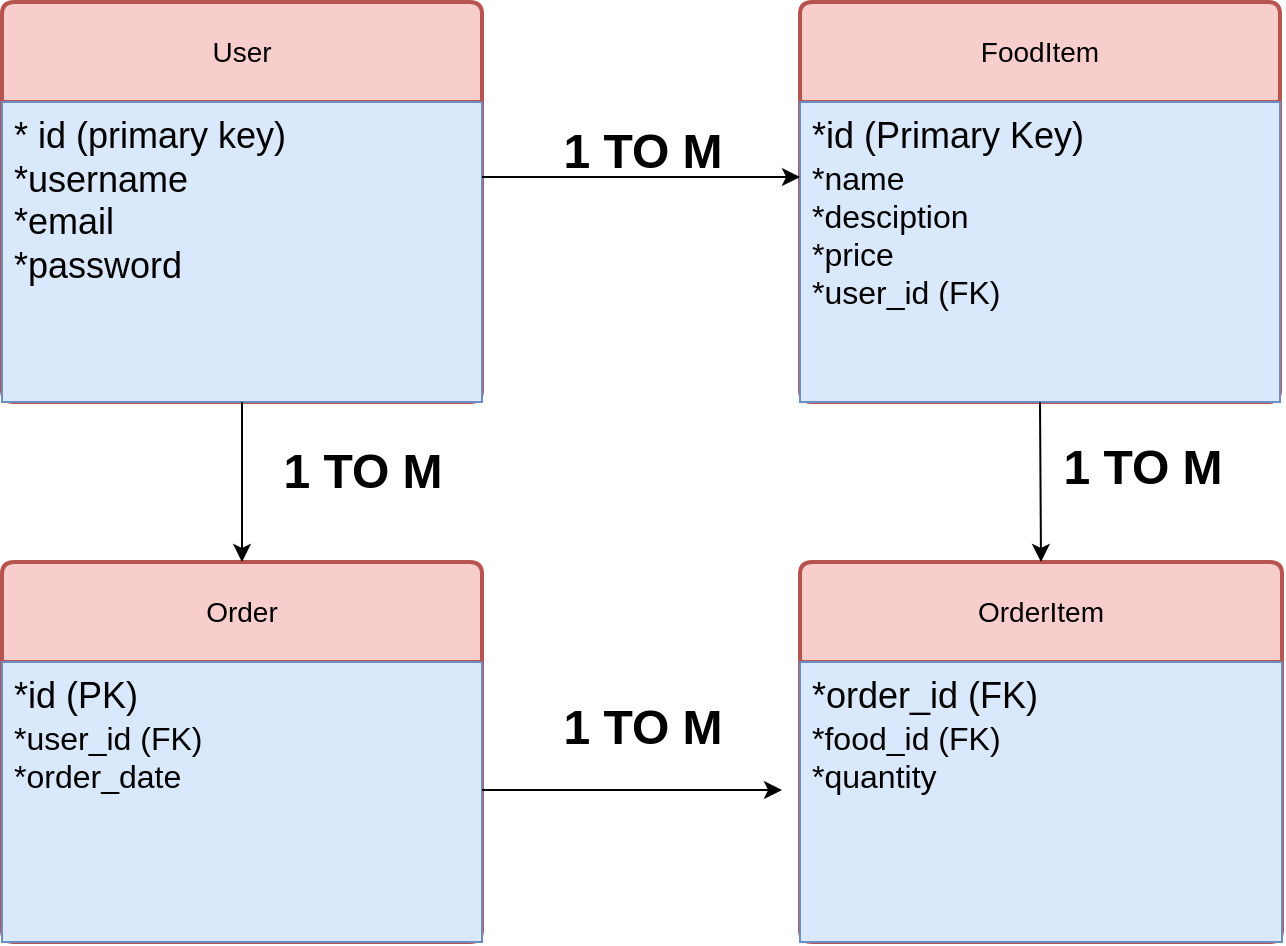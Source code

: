 <mxfile version="24.6.4" type="github">
  <diagram name="Page-1" id="Xld8LTtunJzqU2MNTG1y">
    <mxGraphModel dx="1644" dy="507" grid="1" gridSize="10" guides="1" tooltips="1" connect="1" arrows="1" fold="1" page="1" pageScale="1" pageWidth="850" pageHeight="1100" math="0" shadow="0">
      <root>
        <mxCell id="0" />
        <mxCell id="1" parent="0" />
        <mxCell id="5ZD0j_dcl06lkLH1A-iH-1" value="User" style="swimlane;childLayout=stackLayout;horizontal=1;startSize=50;horizontalStack=0;rounded=1;fontSize=14;fontStyle=0;strokeWidth=2;resizeParent=0;resizeLast=1;shadow=0;dashed=0;align=center;arcSize=4;whiteSpace=wrap;html=1;fillColor=#f8cecc;strokeColor=#b85450;" vertex="1" parent="1">
          <mxGeometry y="40" width="240" height="200" as="geometry" />
        </mxCell>
        <mxCell id="5ZD0j_dcl06lkLH1A-iH-2" value="&lt;font style=&quot;font-size: 18px;&quot;&gt;* id (primary key)&lt;/font&gt;&lt;br&gt;&lt;font style=&quot;font-size: 18px;&quot;&gt;*username&lt;/font&gt;&lt;br&gt;&lt;font style=&quot;font-size: 18px;&quot;&gt;*email&lt;/font&gt;&lt;div&gt;&lt;font style=&quot;font-size: 18px;&quot;&gt;*password&lt;/font&gt;&lt;/div&gt;" style="align=left;strokeColor=#6c8ebf;fillColor=#dae8fc;spacingLeft=4;fontSize=12;verticalAlign=top;resizable=0;rotatable=0;part=1;html=1;" vertex="1" parent="5ZD0j_dcl06lkLH1A-iH-1">
          <mxGeometry y="50" width="240" height="150" as="geometry" />
        </mxCell>
        <mxCell id="5ZD0j_dcl06lkLH1A-iH-3" value="FoodItem" style="swimlane;childLayout=stackLayout;horizontal=1;startSize=50;horizontalStack=0;rounded=1;fontSize=14;fontStyle=0;strokeWidth=2;resizeParent=0;resizeLast=1;shadow=0;dashed=0;align=center;arcSize=4;whiteSpace=wrap;html=1;fillColor=#f8cecc;strokeColor=#b85450;" vertex="1" parent="1">
          <mxGeometry x="399" y="40" width="240" height="200" as="geometry" />
        </mxCell>
        <mxCell id="5ZD0j_dcl06lkLH1A-iH-4" value="&lt;font style=&quot;font-size: 18px;&quot;&gt;*id (Primary Key)&lt;/font&gt;&lt;div&gt;&lt;font size=&quot;3&quot;&gt;*name&lt;/font&gt;&lt;/div&gt;&lt;div&gt;&lt;font size=&quot;3&quot;&gt;*desciption&lt;/font&gt;&lt;/div&gt;&lt;div&gt;&lt;font size=&quot;3&quot;&gt;*price&lt;/font&gt;&lt;/div&gt;&lt;div&gt;&lt;font size=&quot;3&quot;&gt;*user_id (FK)&lt;/font&gt;&lt;br&gt;&lt;br&gt;&lt;/div&gt;" style="align=left;strokeColor=#6c8ebf;fillColor=#dae8fc;spacingLeft=4;fontSize=12;verticalAlign=top;resizable=0;rotatable=0;part=1;html=1;" vertex="1" parent="5ZD0j_dcl06lkLH1A-iH-3">
          <mxGeometry y="50" width="240" height="150" as="geometry" />
        </mxCell>
        <mxCell id="5ZD0j_dcl06lkLH1A-iH-7" value="Order" style="swimlane;childLayout=stackLayout;horizontal=1;startSize=50;horizontalStack=0;rounded=1;fontSize=14;fontStyle=0;strokeWidth=2;resizeParent=0;resizeLast=1;shadow=0;dashed=0;align=center;arcSize=4;whiteSpace=wrap;html=1;fillColor=#f8cecc;strokeColor=#b85450;" vertex="1" parent="1">
          <mxGeometry y="320" width="240" height="190" as="geometry" />
        </mxCell>
        <mxCell id="5ZD0j_dcl06lkLH1A-iH-8" value="&lt;font style=&quot;font-size: 18px;&quot;&gt;*id (PK)&lt;/font&gt;&lt;div&gt;&lt;font size=&quot;3&quot;&gt;*user_id (FK)&lt;/font&gt;&lt;/div&gt;&lt;div&gt;&lt;font size=&quot;3&quot;&gt;*order_date&lt;/font&gt;&lt;/div&gt;" style="align=left;strokeColor=#6c8ebf;fillColor=#dae8fc;spacingLeft=4;fontSize=12;verticalAlign=top;resizable=0;rotatable=0;part=1;html=1;" vertex="1" parent="5ZD0j_dcl06lkLH1A-iH-7">
          <mxGeometry y="50" width="240" height="140" as="geometry" />
        </mxCell>
        <mxCell id="5ZD0j_dcl06lkLH1A-iH-9" value="OrderItem" style="swimlane;childLayout=stackLayout;horizontal=1;startSize=50;horizontalStack=0;rounded=1;fontSize=14;fontStyle=0;strokeWidth=2;resizeParent=0;resizeLast=1;shadow=0;dashed=0;align=center;arcSize=4;whiteSpace=wrap;html=1;fillColor=#f8cecc;strokeColor=#b85450;" vertex="1" parent="1">
          <mxGeometry x="399" y="320" width="241" height="190" as="geometry" />
        </mxCell>
        <mxCell id="5ZD0j_dcl06lkLH1A-iH-10" value="&lt;font style=&quot;font-size: 18px;&quot;&gt;*order_id (FK)&lt;/font&gt;&lt;div&gt;&lt;font size=&quot;3&quot;&gt;*food_id (FK)&amp;nbsp;&lt;/font&gt;&lt;/div&gt;&lt;div&gt;&lt;font size=&quot;3&quot;&gt;*quantity&lt;/font&gt;&lt;/div&gt;" style="align=left;strokeColor=#6c8ebf;fillColor=#dae8fc;spacingLeft=4;fontSize=12;verticalAlign=top;resizable=0;rotatable=0;part=1;html=1;" vertex="1" parent="5ZD0j_dcl06lkLH1A-iH-9">
          <mxGeometry y="50" width="241" height="140" as="geometry" />
        </mxCell>
        <mxCell id="5ZD0j_dcl06lkLH1A-iH-11" value="" style="endArrow=classic;html=1;rounded=0;exitX=1;exitY=0.25;exitDx=0;exitDy=0;entryX=0;entryY=0.25;entryDx=0;entryDy=0;" edge="1" parent="1" source="5ZD0j_dcl06lkLH1A-iH-2" target="5ZD0j_dcl06lkLH1A-iH-4">
          <mxGeometry width="50" height="50" relative="1" as="geometry">
            <mxPoint x="300" y="290" as="sourcePoint" />
            <mxPoint x="350" y="240" as="targetPoint" />
          </mxGeometry>
        </mxCell>
        <mxCell id="5ZD0j_dcl06lkLH1A-iH-13" value="&lt;h1&gt;1 TO M&lt;/h1&gt;" style="text;html=1;align=center;verticalAlign=middle;resizable=0;points=[];autosize=1;strokeColor=none;fillColor=none;" vertex="1" parent="1">
          <mxGeometry x="270" y="80" width="100" height="70" as="geometry" />
        </mxCell>
        <mxCell id="5ZD0j_dcl06lkLH1A-iH-14" value="" style="endArrow=classic;html=1;rounded=0;exitX=0.5;exitY=1;exitDx=0;exitDy=0;entryX=0.5;entryY=0;entryDx=0;entryDy=0;" edge="1" parent="1" source="5ZD0j_dcl06lkLH1A-iH-1" target="5ZD0j_dcl06lkLH1A-iH-7">
          <mxGeometry width="50" height="50" relative="1" as="geometry">
            <mxPoint x="280" y="290" as="sourcePoint" />
            <mxPoint x="330" y="240" as="targetPoint" />
          </mxGeometry>
        </mxCell>
        <mxCell id="5ZD0j_dcl06lkLH1A-iH-15" value="&lt;h1&gt;1 TO M&lt;/h1&gt;" style="text;html=1;align=center;verticalAlign=middle;resizable=0;points=[];autosize=1;strokeColor=none;fillColor=none;" vertex="1" parent="1">
          <mxGeometry x="130" y="240" width="100" height="70" as="geometry" />
        </mxCell>
        <mxCell id="5ZD0j_dcl06lkLH1A-iH-16" value="" style="endArrow=classic;html=1;rounded=0;exitX=1;exitY=0.457;exitDx=0;exitDy=0;exitPerimeter=0;" edge="1" parent="1" source="5ZD0j_dcl06lkLH1A-iH-8">
          <mxGeometry width="50" height="50" relative="1" as="geometry">
            <mxPoint x="280" y="290" as="sourcePoint" />
            <mxPoint x="390" y="434" as="targetPoint" />
          </mxGeometry>
        </mxCell>
        <mxCell id="5ZD0j_dcl06lkLH1A-iH-17" value="&lt;h1&gt;1 TO M&lt;/h1&gt;" style="text;html=1;align=center;verticalAlign=middle;resizable=0;points=[];autosize=1;strokeColor=none;fillColor=none;" vertex="1" parent="1">
          <mxGeometry x="270" y="368" width="100" height="70" as="geometry" />
        </mxCell>
        <mxCell id="5ZD0j_dcl06lkLH1A-iH-18" value="&lt;h1&gt;1 TO M&lt;/h1&gt;" style="text;html=1;align=center;verticalAlign=middle;resizable=0;points=[];autosize=1;strokeColor=none;fillColor=none;" vertex="1" parent="1">
          <mxGeometry x="520" y="238" width="100" height="70" as="geometry" />
        </mxCell>
        <mxCell id="5ZD0j_dcl06lkLH1A-iH-12" value="" style="endArrow=classic;html=1;rounded=0;entryX=0.5;entryY=0;entryDx=0;entryDy=0;exitX=0.5;exitY=1;exitDx=0;exitDy=0;" edge="1" parent="1" source="5ZD0j_dcl06lkLH1A-iH-4" target="5ZD0j_dcl06lkLH1A-iH-9">
          <mxGeometry width="50" height="50" relative="1" as="geometry">
            <mxPoint x="280" y="290" as="sourcePoint" />
            <mxPoint x="500" y="240" as="targetPoint" />
          </mxGeometry>
        </mxCell>
      </root>
    </mxGraphModel>
  </diagram>
</mxfile>

